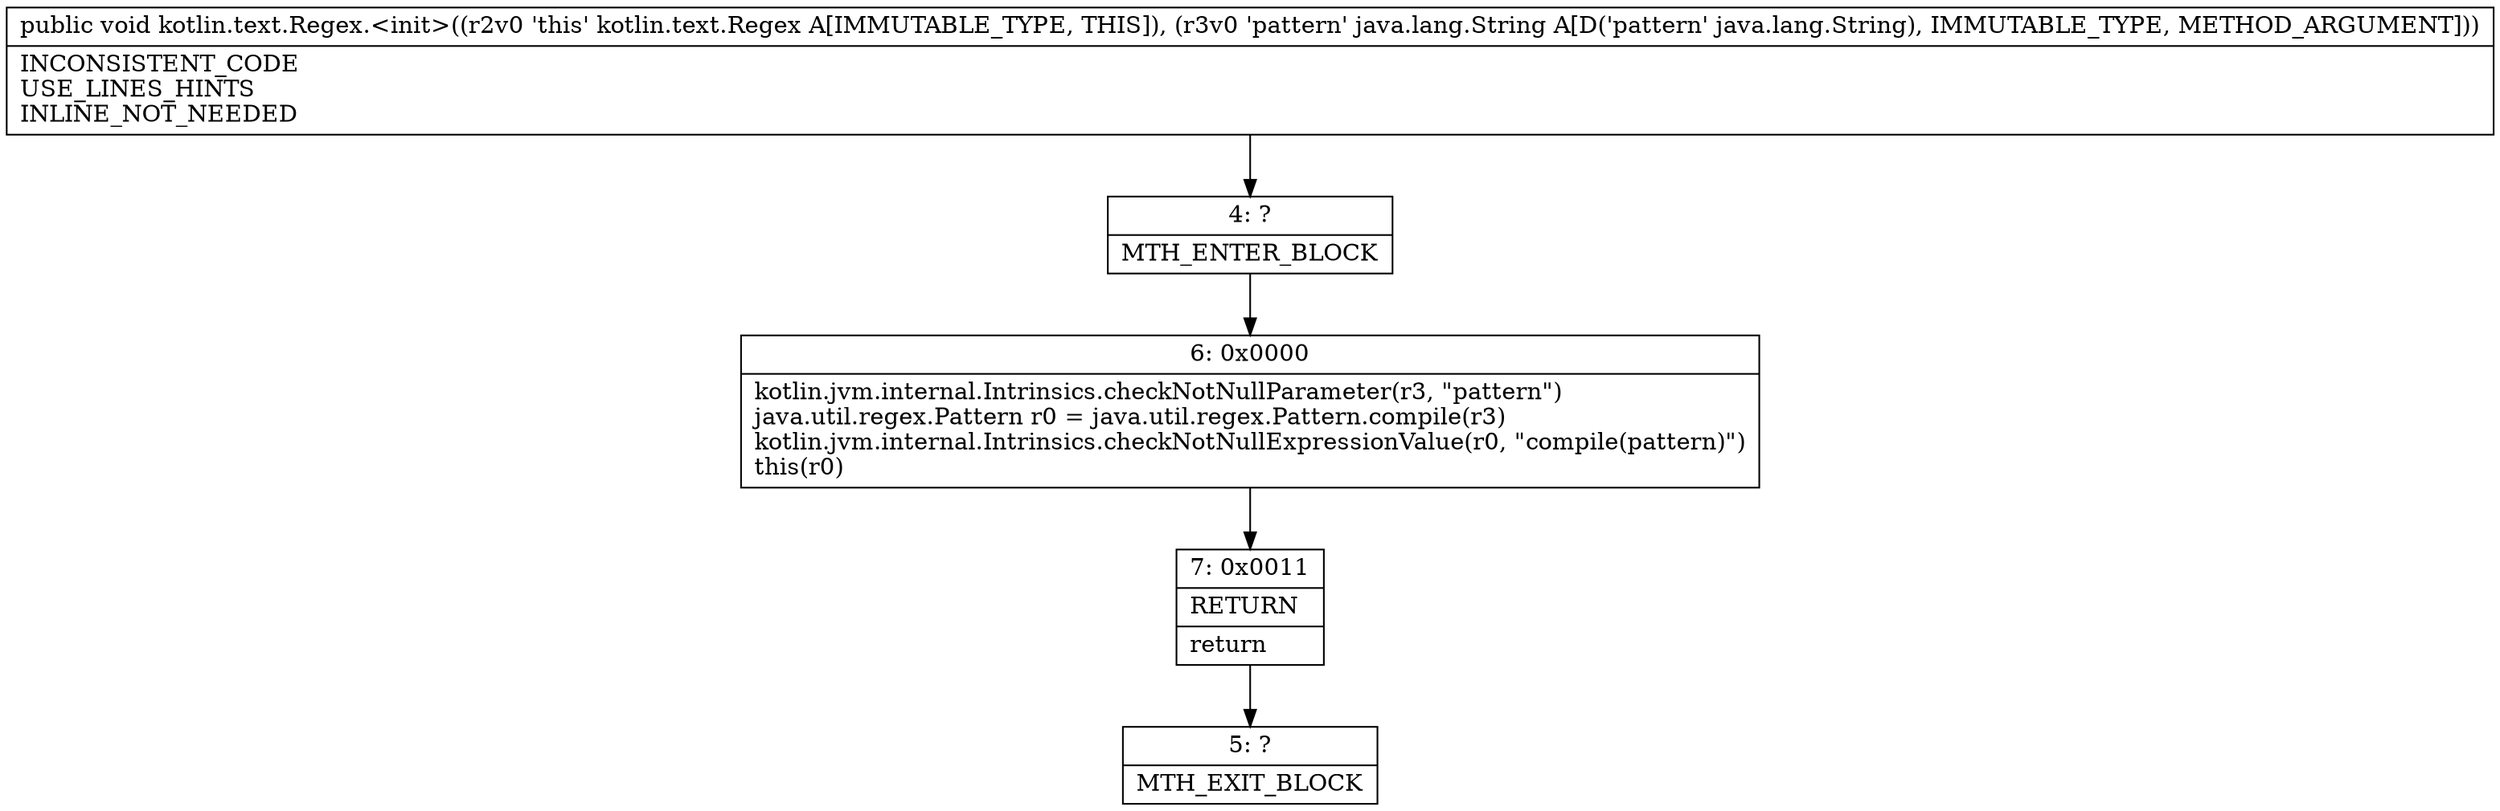 digraph "CFG forkotlin.text.Regex.\<init\>(Ljava\/lang\/String;)V" {
Node_4 [shape=record,label="{4\:\ ?|MTH_ENTER_BLOCK\l}"];
Node_6 [shape=record,label="{6\:\ 0x0000|kotlin.jvm.internal.Intrinsics.checkNotNullParameter(r3, \"pattern\")\ljava.util.regex.Pattern r0 = java.util.regex.Pattern.compile(r3)\lkotlin.jvm.internal.Intrinsics.checkNotNullExpressionValue(r0, \"compile(pattern)\")\lthis(r0)\l}"];
Node_7 [shape=record,label="{7\:\ 0x0011|RETURN\l|return\l}"];
Node_5 [shape=record,label="{5\:\ ?|MTH_EXIT_BLOCK\l}"];
MethodNode[shape=record,label="{public void kotlin.text.Regex.\<init\>((r2v0 'this' kotlin.text.Regex A[IMMUTABLE_TYPE, THIS]), (r3v0 'pattern' java.lang.String A[D('pattern' java.lang.String), IMMUTABLE_TYPE, METHOD_ARGUMENT]))  | INCONSISTENT_CODE\lUSE_LINES_HINTS\lINLINE_NOT_NEEDED\l}"];
MethodNode -> Node_4;Node_4 -> Node_6;
Node_6 -> Node_7;
Node_7 -> Node_5;
}

